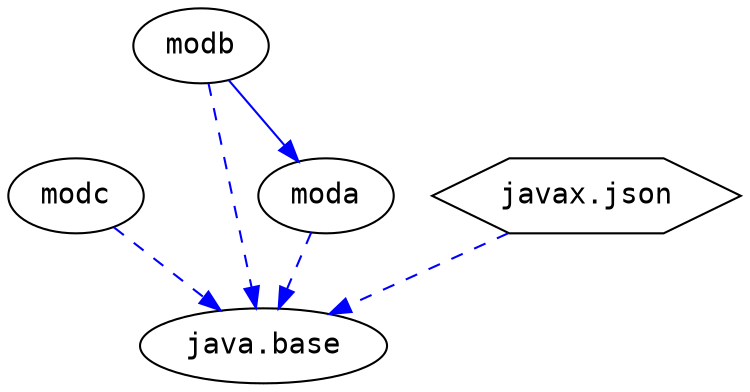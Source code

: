 # Created by depvis.JigsawDepVisualizer on Thu Mar 30 16:09:25 CEST 2017
digraph Java9_Dependency_Visualizer {
modc[fontname="Consolas",shape="ellipse",label="modc"];
java_base[fontname="Consolas",shape="ellipse",label="java.base"];
modb[fontname="Consolas",shape="ellipse",label="modb"];
moda[fontname="Consolas",shape="ellipse",label="moda"];
javax_json[fontname="Consolas",shape="hexagon",label="javax.json"];
modc -> java_base[color="#0000ff",fontname="Consolas",fontcolor="#0000ff",style="dashed",weight="16"]
modb -> moda[color="#0000ff",fontname="Consolas",fontcolor="#0000ff",weight="8"]
modb -> java_base[color="#0000ff",fontname="Consolas",fontcolor="#0000ff",style="dashed",weight="16"]
moda -> java_base[color="#0000ff",fontname="Consolas",fontcolor="#0000ff",style="dashed",weight="16"]
javax_json -> java_base[color="#0000ff",fontname="Consolas",fontcolor="#0000ff",style="dashed",weight="16"]
}
